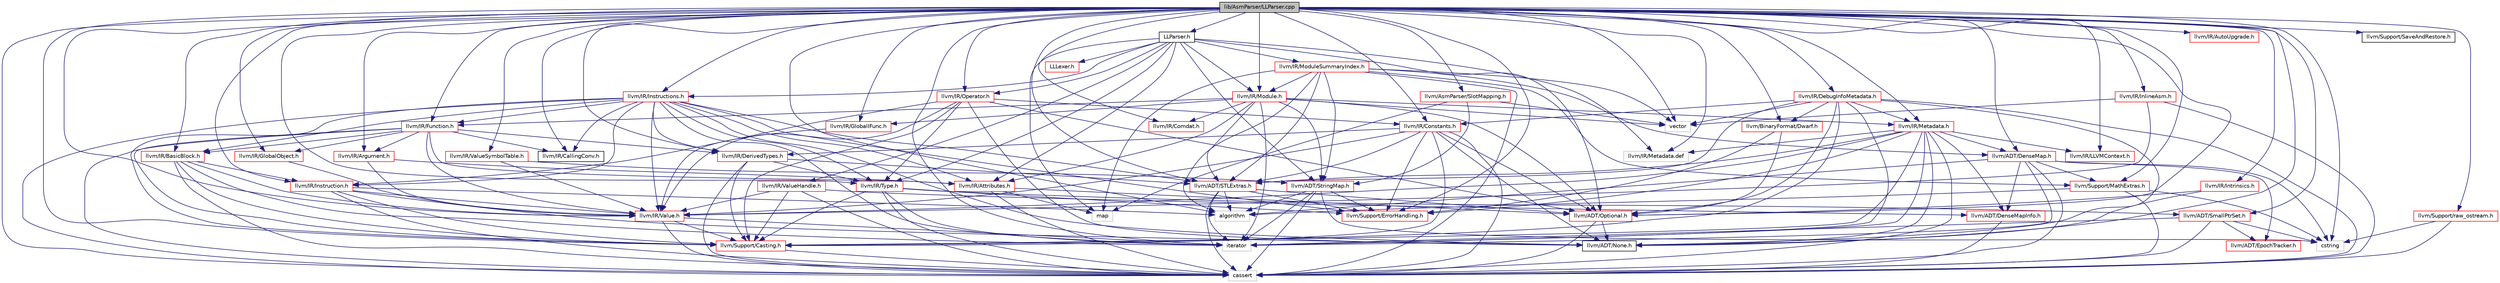 digraph "lib/AsmParser/LLParser.cpp"
{
 // LATEX_PDF_SIZE
  bgcolor="transparent";
  edge [fontname="Helvetica",fontsize="10",labelfontname="Helvetica",labelfontsize="10"];
  node [fontname="Helvetica",fontsize="10",shape="box"];
  Node1 [label="lib/AsmParser/LLParser.cpp",height=0.2,width=0.4,color="black", fillcolor="grey75", style="filled", fontcolor="black",tooltip=" "];
  Node1 -> Node2 [color="midnightblue",fontsize="10",style="solid",fontname="Helvetica"];
  Node2 [label="LLParser.h",height=0.2,width=0.4,color="black",URL="$LLParser_8h.html",tooltip=" "];
  Node2 -> Node3 [color="midnightblue",fontsize="10",style="solid",fontname="Helvetica"];
  Node3 [label="LLLexer.h",height=0.2,width=0.4,color="red",URL="$LLLexer_8h.html",tooltip=" "];
  Node2 -> Node33 [color="midnightblue",fontsize="10",style="solid",fontname="Helvetica"];
  Node33 [label="llvm/ADT/Optional.h",height=0.2,width=0.4,color="red",URL="$Optional_8h.html",tooltip=" "];
  Node33 -> Node34 [color="midnightblue",fontsize="10",style="solid",fontname="Helvetica"];
  Node34 [label="llvm/ADT/None.h",height=0.2,width=0.4,color="black",URL="$None_8h.html",tooltip=" "];
  Node33 -> Node22 [color="midnightblue",fontsize="10",style="solid",fontname="Helvetica"];
  Node22 [label="cassert",height=0.2,width=0.4,color="grey75",tooltip=" "];
  Node2 -> Node30 [color="midnightblue",fontsize="10",style="solid",fontname="Helvetica"];
  Node30 [label="llvm/ADT/StringMap.h",height=0.2,width=0.4,color="red",URL="$StringMap_8h.html",tooltip=" "];
  Node30 -> Node43 [color="midnightblue",fontsize="10",style="solid",fontname="Helvetica"];
  Node43 [label="llvm/Support/ErrorHandling.h",height=0.2,width=0.4,color="red",URL="$llvm_2Support_2ErrorHandling_8h.html",tooltip=" "];
  Node30 -> Node21 [color="midnightblue",fontsize="10",style="solid",fontname="Helvetica"];
  Node21 [label="algorithm",height=0.2,width=0.4,color="grey75",tooltip=" "];
  Node30 -> Node22 [color="midnightblue",fontsize="10",style="solid",fontname="Helvetica"];
  Node30 -> Node24 [color="midnightblue",fontsize="10",style="solid",fontname="Helvetica"];
  Node24 [label="cstring",height=0.2,width=0.4,color="grey75",tooltip=" "];
  Node30 -> Node40 [color="midnightblue",fontsize="10",style="solid",fontname="Helvetica"];
  Node40 [label="iterator",height=0.2,width=0.4,color="grey75",tooltip=" "];
  Node2 -> Node90 [color="midnightblue",fontsize="10",style="solid",fontname="Helvetica"];
  Node90 [label="llvm/IR/Attributes.h",height=0.2,width=0.4,color="red",URL="$Attributes_8h.html",tooltip="This file contains the simple types necessary to represent the attributes associated with functions a..."];
  Node90 -> Node33 [color="midnightblue",fontsize="10",style="solid",fontname="Helvetica"];
  Node90 -> Node22 [color="midnightblue",fontsize="10",style="solid",fontname="Helvetica"];
  Node90 -> Node93 [color="midnightblue",fontsize="10",style="solid",fontname="Helvetica"];
  Node93 [label="map",height=0.2,width=0.4,color="grey75",tooltip=" "];
  Node2 -> Node95 [color="midnightblue",fontsize="10",style="solid",fontname="Helvetica"];
  Node95 [label="llvm/IR/Instructions.h",height=0.2,width=0.4,color="red",URL="$Instructions_8h.html",tooltip=" "];
  Node95 -> Node34 [color="midnightblue",fontsize="10",style="solid",fontname="Helvetica"];
  Node95 -> Node32 [color="midnightblue",fontsize="10",style="solid",fontname="Helvetica"];
  Node32 [label="llvm/ADT/STLExtras.h",height=0.2,width=0.4,color="red",URL="$STLExtras_8h.html",tooltip=" "];
  Node32 -> Node33 [color="midnightblue",fontsize="10",style="solid",fontname="Helvetica"];
  Node32 -> Node43 [color="midnightblue",fontsize="10",style="solid",fontname="Helvetica"];
  Node32 -> Node21 [color="midnightblue",fontsize="10",style="solid",fontname="Helvetica"];
  Node32 -> Node22 [color="midnightblue",fontsize="10",style="solid",fontname="Helvetica"];
  Node32 -> Node40 [color="midnightblue",fontsize="10",style="solid",fontname="Helvetica"];
  Node95 -> Node90 [color="midnightblue",fontsize="10",style="solid",fontname="Helvetica"];
  Node95 -> Node96 [color="midnightblue",fontsize="10",style="solid",fontname="Helvetica"];
  Node96 [label="llvm/IR/BasicBlock.h",height=0.2,width=0.4,color="red",URL="$BasicBlock_8h.html",tooltip=" "];
  Node96 -> Node104 [color="midnightblue",fontsize="10",style="solid",fontname="Helvetica"];
  Node104 [label="llvm/IR/Instruction.h",height=0.2,width=0.4,color="red",URL="$IR_2Instruction_8h.html",tooltip=" "];
  Node104 -> Node34 [color="midnightblue",fontsize="10",style="solid",fontname="Helvetica"];
  Node104 -> Node114 [color="midnightblue",fontsize="10",style="solid",fontname="Helvetica"];
  Node114 [label="llvm/IR/Value.h",height=0.2,width=0.4,color="red",URL="$Value_8h.html",tooltip=" "];
  Node114 -> Node67 [color="midnightblue",fontsize="10",style="solid",fontname="Helvetica"];
  Node67 [label="llvm/Support/Casting.h",height=0.2,width=0.4,color="red",URL="$Casting_8h.html",tooltip=" "];
  Node67 -> Node22 [color="midnightblue",fontsize="10",style="solid",fontname="Helvetica"];
  Node114 -> Node22 [color="midnightblue",fontsize="10",style="solid",fontname="Helvetica"];
  Node114 -> Node40 [color="midnightblue",fontsize="10",style="solid",fontname="Helvetica"];
  Node104 -> Node67 [color="midnightblue",fontsize="10",style="solid",fontname="Helvetica"];
  Node104 -> Node21 [color="midnightblue",fontsize="10",style="solid",fontname="Helvetica"];
  Node104 -> Node22 [color="midnightblue",fontsize="10",style="solid",fontname="Helvetica"];
  Node96 -> Node114 [color="midnightblue",fontsize="10",style="solid",fontname="Helvetica"];
  Node96 -> Node67 [color="midnightblue",fontsize="10",style="solid",fontname="Helvetica"];
  Node96 -> Node22 [color="midnightblue",fontsize="10",style="solid",fontname="Helvetica"];
  Node96 -> Node40 [color="midnightblue",fontsize="10",style="solid",fontname="Helvetica"];
  Node95 -> Node126 [color="midnightblue",fontsize="10",style="solid",fontname="Helvetica"];
  Node126 [label="llvm/IR/CallingConv.h",height=0.2,width=0.4,color="black",URL="$CallingConv_8h.html",tooltip=" "];
  Node95 -> Node127 [color="midnightblue",fontsize="10",style="solid",fontname="Helvetica"];
  Node127 [label="llvm/IR/DerivedTypes.h",height=0.2,width=0.4,color="red",URL="$DerivedTypes_8h.html",tooltip=" "];
  Node127 -> Node32 [color="midnightblue",fontsize="10",style="solid",fontname="Helvetica"];
  Node127 -> Node128 [color="midnightblue",fontsize="10",style="solid",fontname="Helvetica"];
  Node128 [label="llvm/IR/Type.h",height=0.2,width=0.4,color="red",URL="$Type_8h.html",tooltip=" "];
  Node128 -> Node120 [color="midnightblue",fontsize="10",style="solid",fontname="Helvetica"];
  Node120 [label="llvm/ADT/SmallPtrSet.h",height=0.2,width=0.4,color="red",URL="$SmallPtrSet_8h.html",tooltip=" "];
  Node120 -> Node109 [color="midnightblue",fontsize="10",style="solid",fontname="Helvetica"];
  Node109 [label="llvm/ADT/EpochTracker.h",height=0.2,width=0.4,color="red",URL="$EpochTracker_8h.html",tooltip=" "];
  Node120 -> Node22 [color="midnightblue",fontsize="10",style="solid",fontname="Helvetica"];
  Node120 -> Node24 [color="midnightblue",fontsize="10",style="solid",fontname="Helvetica"];
  Node120 -> Node40 [color="midnightblue",fontsize="10",style="solid",fontname="Helvetica"];
  Node128 -> Node67 [color="midnightblue",fontsize="10",style="solid",fontname="Helvetica"];
  Node128 -> Node43 [color="midnightblue",fontsize="10",style="solid",fontname="Helvetica"];
  Node128 -> Node22 [color="midnightblue",fontsize="10",style="solid",fontname="Helvetica"];
  Node128 -> Node40 [color="midnightblue",fontsize="10",style="solid",fontname="Helvetica"];
  Node127 -> Node67 [color="midnightblue",fontsize="10",style="solid",fontname="Helvetica"];
  Node127 -> Node22 [color="midnightblue",fontsize="10",style="solid",fontname="Helvetica"];
  Node95 -> Node129 [color="midnightblue",fontsize="10",style="solid",fontname="Helvetica"];
  Node129 [label="llvm/IR/Function.h",height=0.2,width=0.4,color="red",URL="$Function_8h.html",tooltip=" "];
  Node129 -> Node131 [color="midnightblue",fontsize="10",style="solid",fontname="Helvetica"];
  Node131 [label="llvm/IR/Argument.h",height=0.2,width=0.4,color="red",URL="$Argument_8h.html",tooltip=" "];
  Node131 -> Node90 [color="midnightblue",fontsize="10",style="solid",fontname="Helvetica"];
  Node131 -> Node114 [color="midnightblue",fontsize="10",style="solid",fontname="Helvetica"];
  Node129 -> Node90 [color="midnightblue",fontsize="10",style="solid",fontname="Helvetica"];
  Node129 -> Node96 [color="midnightblue",fontsize="10",style="solid",fontname="Helvetica"];
  Node129 -> Node126 [color="midnightblue",fontsize="10",style="solid",fontname="Helvetica"];
  Node129 -> Node127 [color="midnightblue",fontsize="10",style="solid",fontname="Helvetica"];
  Node129 -> Node132 [color="midnightblue",fontsize="10",style="solid",fontname="Helvetica"];
  Node132 [label="llvm/IR/GlobalObject.h",height=0.2,width=0.4,color="red",URL="$GlobalObject_8h.html",tooltip=" "];
  Node132 -> Node114 [color="midnightblue",fontsize="10",style="solid",fontname="Helvetica"];
  Node129 -> Node114 [color="midnightblue",fontsize="10",style="solid",fontname="Helvetica"];
  Node129 -> Node67 [color="midnightblue",fontsize="10",style="solid",fontname="Helvetica"];
  Node129 -> Node22 [color="midnightblue",fontsize="10",style="solid",fontname="Helvetica"];
  Node95 -> Node104 [color="midnightblue",fontsize="10",style="solid",fontname="Helvetica"];
  Node95 -> Node128 [color="midnightblue",fontsize="10",style="solid",fontname="Helvetica"];
  Node95 -> Node114 [color="midnightblue",fontsize="10",style="solid",fontname="Helvetica"];
  Node95 -> Node67 [color="midnightblue",fontsize="10",style="solid",fontname="Helvetica"];
  Node95 -> Node43 [color="midnightblue",fontsize="10",style="solid",fontname="Helvetica"];
  Node95 -> Node22 [color="midnightblue",fontsize="10",style="solid",fontname="Helvetica"];
  Node95 -> Node40 [color="midnightblue",fontsize="10",style="solid",fontname="Helvetica"];
  Node2 -> Node138 [color="midnightblue",fontsize="10",style="solid",fontname="Helvetica"];
  Node138 [label="llvm/IR/Module.h",height=0.2,width=0.4,color="red",URL="$Module_8h.html",tooltip="Module.h This file contains the declarations for the Module class."];
  Node138 -> Node33 [color="midnightblue",fontsize="10",style="solid",fontname="Helvetica"];
  Node138 -> Node32 [color="midnightblue",fontsize="10",style="solid",fontname="Helvetica"];
  Node138 -> Node30 [color="midnightblue",fontsize="10",style="solid",fontname="Helvetica"];
  Node138 -> Node90 [color="midnightblue",fontsize="10",style="solid",fontname="Helvetica"];
  Node138 -> Node139 [color="midnightblue",fontsize="10",style="solid",fontname="Helvetica"];
  Node139 [label="llvm/IR/Comdat.h",height=0.2,width=0.4,color="red",URL="$llvm_2IR_2Comdat_8h.html",tooltip="This file contains the declaration of the Comdat class, which represents a single COMDAT in LLVM."];
  Node138 -> Node129 [color="midnightblue",fontsize="10",style="solid",fontname="Helvetica"];
  Node138 -> Node153 [color="midnightblue",fontsize="10",style="solid",fontname="Helvetica"];
  Node153 [label="llvm/IR/GlobalIFunc.h",height=0.2,width=0.4,color="red",URL="$GlobalIFunc_8h.html",tooltip=" "];
  Node153 -> Node114 [color="midnightblue",fontsize="10",style="solid",fontname="Helvetica"];
  Node138 -> Node107 [color="midnightblue",fontsize="10",style="solid",fontname="Helvetica"];
  Node107 [label="llvm/IR/Metadata.h",height=0.2,width=0.4,color="red",URL="$Metadata_8h.html",tooltip="This file contains the declarations for metadata subclasses."];
  Node107 -> Node108 [color="midnightblue",fontsize="10",style="solid",fontname="Helvetica"];
  Node108 [label="llvm/ADT/DenseMap.h",height=0.2,width=0.4,color="red",URL="$DenseMap_8h.html",tooltip=" "];
  Node108 -> Node60 [color="midnightblue",fontsize="10",style="solid",fontname="Helvetica"];
  Node60 [label="llvm/ADT/DenseMapInfo.h",height=0.2,width=0.4,color="red",URL="$DenseMapInfo_8h.html",tooltip=" "];
  Node60 -> Node22 [color="midnightblue",fontsize="10",style="solid",fontname="Helvetica"];
  Node108 -> Node109 [color="midnightblue",fontsize="10",style="solid",fontname="Helvetica"];
  Node108 -> Node11 [color="midnightblue",fontsize="10",style="solid",fontname="Helvetica"];
  Node11 [label="llvm/Support/MathExtras.h",height=0.2,width=0.4,color="red",URL="$MathExtras_8h.html",tooltip=" "];
  Node11 -> Node21 [color="midnightblue",fontsize="10",style="solid",fontname="Helvetica"];
  Node11 -> Node22 [color="midnightblue",fontsize="10",style="solid",fontname="Helvetica"];
  Node11 -> Node24 [color="midnightblue",fontsize="10",style="solid",fontname="Helvetica"];
  Node108 -> Node21 [color="midnightblue",fontsize="10",style="solid",fontname="Helvetica"];
  Node108 -> Node22 [color="midnightblue",fontsize="10",style="solid",fontname="Helvetica"];
  Node108 -> Node24 [color="midnightblue",fontsize="10",style="solid",fontname="Helvetica"];
  Node108 -> Node40 [color="midnightblue",fontsize="10",style="solid",fontname="Helvetica"];
  Node107 -> Node60 [color="midnightblue",fontsize="10",style="solid",fontname="Helvetica"];
  Node107 -> Node34 [color="midnightblue",fontsize="10",style="solid",fontname="Helvetica"];
  Node107 -> Node32 [color="midnightblue",fontsize="10",style="solid",fontname="Helvetica"];
  Node107 -> Node116 [color="midnightblue",fontsize="10",style="solid",fontname="Helvetica"];
  Node116 [label="llvm/IR/LLVMContext.h",height=0.2,width=0.4,color="red",URL="$LLVMContext_8h.html",tooltip=" "];
  Node107 -> Node114 [color="midnightblue",fontsize="10",style="solid",fontname="Helvetica"];
  Node107 -> Node67 [color="midnightblue",fontsize="10",style="solid",fontname="Helvetica"];
  Node107 -> Node43 [color="midnightblue",fontsize="10",style="solid",fontname="Helvetica"];
  Node107 -> Node22 [color="midnightblue",fontsize="10",style="solid",fontname="Helvetica"];
  Node107 -> Node40 [color="midnightblue",fontsize="10",style="solid",fontname="Helvetica"];
  Node107 -> Node123 [color="midnightblue",fontsize="10",style="solid",fontname="Helvetica"];
  Node123 [label="llvm/IR/Metadata.def",height=0.2,width=0.4,color="grey75",tooltip=" "];
  Node138 -> Node40 [color="midnightblue",fontsize="10",style="solid",fontname="Helvetica"];
  Node138 -> Node56 [color="midnightblue",fontsize="10",style="solid",fontname="Helvetica"];
  Node56 [label="vector",height=0.2,width=0.4,color="grey75",tooltip=" "];
  Node2 -> Node157 [color="midnightblue",fontsize="10",style="solid",fontname="Helvetica"];
  Node157 [label="llvm/IR/ModuleSummaryIndex.h",height=0.2,width=0.4,color="red",URL="$ModuleSummaryIndex_8h.html",tooltip="ModuleSummaryIndex.h This file contains the declarations the classes that hold the module index and s..."];
  Node157 -> Node108 [color="midnightblue",fontsize="10",style="solid",fontname="Helvetica"];
  Node157 -> Node32 [color="midnightblue",fontsize="10",style="solid",fontname="Helvetica"];
  Node157 -> Node30 [color="midnightblue",fontsize="10",style="solid",fontname="Helvetica"];
  Node157 -> Node138 [color="midnightblue",fontsize="10",style="solid",fontname="Helvetica"];
  Node157 -> Node11 [color="midnightblue",fontsize="10",style="solid",fontname="Helvetica"];
  Node157 -> Node21 [color="midnightblue",fontsize="10",style="solid",fontname="Helvetica"];
  Node157 -> Node22 [color="midnightblue",fontsize="10",style="solid",fontname="Helvetica"];
  Node157 -> Node93 [color="midnightblue",fontsize="10",style="solid",fontname="Helvetica"];
  Node157 -> Node56 [color="midnightblue",fontsize="10",style="solid",fontname="Helvetica"];
  Node2 -> Node162 [color="midnightblue",fontsize="10",style="solid",fontname="Helvetica"];
  Node162 [label="llvm/IR/Operator.h",height=0.2,width=0.4,color="red",URL="$Operator_8h.html",tooltip=" "];
  Node162 -> Node34 [color="midnightblue",fontsize="10",style="solid",fontname="Helvetica"];
  Node162 -> Node33 [color="midnightblue",fontsize="10",style="solid",fontname="Helvetica"];
  Node162 -> Node136 [color="midnightblue",fontsize="10",style="solid",fontname="Helvetica"];
  Node136 [label="llvm/IR/Constants.h",height=0.2,width=0.4,color="red",URL="$Constants_8h.html",tooltip="This file contains the declarations for the subclasses of Constant, which represent the different fla..."];
  Node136 -> Node34 [color="midnightblue",fontsize="10",style="solid",fontname="Helvetica"];
  Node136 -> Node33 [color="midnightblue",fontsize="10",style="solid",fontname="Helvetica"];
  Node136 -> Node32 [color="midnightblue",fontsize="10",style="solid",fontname="Helvetica"];
  Node136 -> Node127 [color="midnightblue",fontsize="10",style="solid",fontname="Helvetica"];
  Node136 -> Node114 [color="midnightblue",fontsize="10",style="solid",fontname="Helvetica"];
  Node136 -> Node67 [color="midnightblue",fontsize="10",style="solid",fontname="Helvetica"];
  Node136 -> Node43 [color="midnightblue",fontsize="10",style="solid",fontname="Helvetica"];
  Node136 -> Node22 [color="midnightblue",fontsize="10",style="solid",fontname="Helvetica"];
  Node162 -> Node104 [color="midnightblue",fontsize="10",style="solid",fontname="Helvetica"];
  Node162 -> Node128 [color="midnightblue",fontsize="10",style="solid",fontname="Helvetica"];
  Node162 -> Node114 [color="midnightblue",fontsize="10",style="solid",fontname="Helvetica"];
  Node162 -> Node67 [color="midnightblue",fontsize="10",style="solid",fontname="Helvetica"];
  Node2 -> Node128 [color="midnightblue",fontsize="10",style="solid",fontname="Helvetica"];
  Node2 -> Node163 [color="midnightblue",fontsize="10",style="solid",fontname="Helvetica"];
  Node163 [label="llvm/IR/ValueHandle.h",height=0.2,width=0.4,color="red",URL="$ValueHandle_8h.html",tooltip=" "];
  Node163 -> Node60 [color="midnightblue",fontsize="10",style="solid",fontname="Helvetica"];
  Node163 -> Node114 [color="midnightblue",fontsize="10",style="solid",fontname="Helvetica"];
  Node163 -> Node67 [color="midnightblue",fontsize="10",style="solid",fontname="Helvetica"];
  Node163 -> Node22 [color="midnightblue",fontsize="10",style="solid",fontname="Helvetica"];
  Node2 -> Node93 [color="midnightblue",fontsize="10",style="solid",fontname="Helvetica"];
  Node2 -> Node123 [color="midnightblue",fontsize="10",style="solid",fontname="Helvetica"];
  Node1 -> Node108 [color="midnightblue",fontsize="10",style="solid",fontname="Helvetica"];
  Node1 -> Node34 [color="midnightblue",fontsize="10",style="solid",fontname="Helvetica"];
  Node1 -> Node33 [color="midnightblue",fontsize="10",style="solid",fontname="Helvetica"];
  Node1 -> Node32 [color="midnightblue",fontsize="10",style="solid",fontname="Helvetica"];
  Node1 -> Node120 [color="midnightblue",fontsize="10",style="solid",fontname="Helvetica"];
  Node1 -> Node164 [color="midnightblue",fontsize="10",style="solid",fontname="Helvetica"];
  Node164 [label="llvm/AsmParser/SlotMapping.h",height=0.2,width=0.4,color="red",URL="$SlotMapping_8h.html",tooltip=" "];
  Node164 -> Node30 [color="midnightblue",fontsize="10",style="solid",fontname="Helvetica"];
  Node164 -> Node93 [color="midnightblue",fontsize="10",style="solid",fontname="Helvetica"];
  Node164 -> Node56 [color="midnightblue",fontsize="10",style="solid",fontname="Helvetica"];
  Node1 -> Node165 [color="midnightblue",fontsize="10",style="solid",fontname="Helvetica"];
  Node165 [label="llvm/BinaryFormat/Dwarf.h",height=0.2,width=0.4,color="red",URL="$Dwarf_8h.html",tooltip="This file contains constants used for implementing Dwarf debug support."];
  Node165 -> Node33 [color="midnightblue",fontsize="10",style="solid",fontname="Helvetica"];
  Node165 -> Node43 [color="midnightblue",fontsize="10",style="solid",fontname="Helvetica"];
  Node1 -> Node131 [color="midnightblue",fontsize="10",style="solid",fontname="Helvetica"];
  Node1 -> Node168 [color="midnightblue",fontsize="10",style="solid",fontname="Helvetica"];
  Node168 [label="llvm/IR/AutoUpgrade.h",height=0.2,width=0.4,color="red",URL="$AutoUpgrade_8h.html",tooltip=" "];
  Node1 -> Node96 [color="midnightblue",fontsize="10",style="solid",fontname="Helvetica"];
  Node1 -> Node126 [color="midnightblue",fontsize="10",style="solid",fontname="Helvetica"];
  Node1 -> Node139 [color="midnightblue",fontsize="10",style="solid",fontname="Helvetica"];
  Node1 -> Node136 [color="midnightblue",fontsize="10",style="solid",fontname="Helvetica"];
  Node1 -> Node169 [color="midnightblue",fontsize="10",style="solid",fontname="Helvetica"];
  Node169 [label="llvm/IR/DebugInfoMetadata.h",height=0.2,width=0.4,color="red",URL="$DebugInfoMetadata_8h.html",tooltip=" "];
  Node169 -> Node34 [color="midnightblue",fontsize="10",style="solid",fontname="Helvetica"];
  Node169 -> Node33 [color="midnightblue",fontsize="10",style="solid",fontname="Helvetica"];
  Node169 -> Node32 [color="midnightblue",fontsize="10",style="solid",fontname="Helvetica"];
  Node169 -> Node165 [color="midnightblue",fontsize="10",style="solid",fontname="Helvetica"];
  Node169 -> Node136 [color="midnightblue",fontsize="10",style="solid",fontname="Helvetica"];
  Node169 -> Node107 [color="midnightblue",fontsize="10",style="solid",fontname="Helvetica"];
  Node169 -> Node67 [color="midnightblue",fontsize="10",style="solid",fontname="Helvetica"];
  Node169 -> Node22 [color="midnightblue",fontsize="10",style="solid",fontname="Helvetica"];
  Node169 -> Node40 [color="midnightblue",fontsize="10",style="solid",fontname="Helvetica"];
  Node169 -> Node56 [color="midnightblue",fontsize="10",style="solid",fontname="Helvetica"];
  Node1 -> Node127 [color="midnightblue",fontsize="10",style="solid",fontname="Helvetica"];
  Node1 -> Node129 [color="midnightblue",fontsize="10",style="solid",fontname="Helvetica"];
  Node1 -> Node153 [color="midnightblue",fontsize="10",style="solid",fontname="Helvetica"];
  Node1 -> Node132 [color="midnightblue",fontsize="10",style="solid",fontname="Helvetica"];
  Node1 -> Node172 [color="midnightblue",fontsize="10",style="solid",fontname="Helvetica"];
  Node172 [label="llvm/IR/InlineAsm.h",height=0.2,width=0.4,color="red",URL="$InlineAsm_8h.html",tooltip=" "];
  Node172 -> Node114 [color="midnightblue",fontsize="10",style="solid",fontname="Helvetica"];
  Node172 -> Node22 [color="midnightblue",fontsize="10",style="solid",fontname="Helvetica"];
  Node172 -> Node56 [color="midnightblue",fontsize="10",style="solid",fontname="Helvetica"];
  Node1 -> Node104 [color="midnightblue",fontsize="10",style="solid",fontname="Helvetica"];
  Node1 -> Node95 [color="midnightblue",fontsize="10",style="solid",fontname="Helvetica"];
  Node1 -> Node173 [color="midnightblue",fontsize="10",style="solid",fontname="Helvetica"];
  Node173 [label="llvm/IR/Intrinsics.h",height=0.2,width=0.4,color="red",URL="$Intrinsics_8h.html",tooltip=" "];
  Node173 -> Node34 [color="midnightblue",fontsize="10",style="solid",fontname="Helvetica"];
  Node173 -> Node33 [color="midnightblue",fontsize="10",style="solid",fontname="Helvetica"];
  Node1 -> Node116 [color="midnightblue",fontsize="10",style="solid",fontname="Helvetica"];
  Node1 -> Node107 [color="midnightblue",fontsize="10",style="solid",fontname="Helvetica"];
  Node1 -> Node138 [color="midnightblue",fontsize="10",style="solid",fontname="Helvetica"];
  Node1 -> Node162 [color="midnightblue",fontsize="10",style="solid",fontname="Helvetica"];
  Node1 -> Node128 [color="midnightblue",fontsize="10",style="solid",fontname="Helvetica"];
  Node1 -> Node114 [color="midnightblue",fontsize="10",style="solid",fontname="Helvetica"];
  Node1 -> Node175 [color="midnightblue",fontsize="10",style="solid",fontname="Helvetica"];
  Node175 [label="llvm/IR/ValueSymbolTable.h",height=0.2,width=0.4,color="red",URL="$ValueSymbolTable_8h.html",tooltip=" "];
  Node175 -> Node30 [color="midnightblue",fontsize="10",style="solid",fontname="Helvetica"];
  Node175 -> Node114 [color="midnightblue",fontsize="10",style="solid",fontname="Helvetica"];
  Node1 -> Node67 [color="midnightblue",fontsize="10",style="solid",fontname="Helvetica"];
  Node1 -> Node43 [color="midnightblue",fontsize="10",style="solid",fontname="Helvetica"];
  Node1 -> Node11 [color="midnightblue",fontsize="10",style="solid",fontname="Helvetica"];
  Node1 -> Node176 [color="midnightblue",fontsize="10",style="solid",fontname="Helvetica"];
  Node176 [label="llvm/Support/SaveAndRestore.h",height=0.2,width=0.4,color="black",URL="$SaveAndRestore_8h.html",tooltip="This file provides utility classes that use RAII to save and restore values."];
  Node1 -> Node76 [color="midnightblue",fontsize="10",style="solid",fontname="Helvetica"];
  Node76 [label="llvm/Support/raw_ostream.h",height=0.2,width=0.4,color="red",URL="$raw__ostream_8h.html",tooltip=" "];
  Node76 -> Node22 [color="midnightblue",fontsize="10",style="solid",fontname="Helvetica"];
  Node76 -> Node24 [color="midnightblue",fontsize="10",style="solid",fontname="Helvetica"];
  Node1 -> Node21 [color="midnightblue",fontsize="10",style="solid",fontname="Helvetica"];
  Node1 -> Node22 [color="midnightblue",fontsize="10",style="solid",fontname="Helvetica"];
  Node1 -> Node24 [color="midnightblue",fontsize="10",style="solid",fontname="Helvetica"];
  Node1 -> Node40 [color="midnightblue",fontsize="10",style="solid",fontname="Helvetica"];
  Node1 -> Node56 [color="midnightblue",fontsize="10",style="solid",fontname="Helvetica"];
  Node1 -> Node123 [color="midnightblue",fontsize="10",style="solid",fontname="Helvetica"];
}
